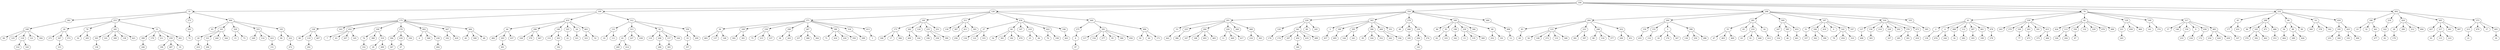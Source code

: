 digraph {
	358 [label=358]
	31 [label=31]
	109 [label=109]
	126 [label=126]
	354 [label=354]
	298 [label=298]
	70 [label=70]
	232 [label=232]
	492 [label=492]
	382 [label=382]
	253 [label=253]
	273 [label=273]
	444 [label=444]
	175 [label=175]
	433 [label=433]
	312 [label=312]
	371 [label=371]
	160 [label=160]
	311 [label=311]
	434 [label=434]
	440 [label=440]
	201 [label=201]
	226 [label=226]
	343 [label=343]
	279 [label=279]
	349 [label=349]
	480 [label=480]
	264 [label=264]
	266 [label=266]
	281 [label=281]
	309 [label=309]
	187 [label=187]
	316 [label=316]
	335 [label=335]
	41 [label=41]
	339 [label=339]
	42 [label=42]
	129 [label=129]
	149 [label=149]
	317 [label=317]
	45 [label=45]
	288 [label=288]
	66 [label=66]
	14 [label=14]
	459 [label=459]
	186 [label=186]
	218 [label=218]
	420 [label=420]
	445 [label=445]
	373 [label=373]
	168 [label=168]
	26 [label=26]
	79 [label=79]
	345 [label=345]
	33 [label=33]
	283 [label=283]
	85 [label=85]
	161 [label=161]
	329 [label=329]
	355 [label=355]
	105 [label=105]
	128 [label=128]
	163 [label=163]
	452 [label=452]
	100 [label=100]
	276 [label=276]
	402 [label=402]
	447 [label=447]
	466 [label=466]
	44 [label=44]
	296 [label=296]
	140 [label=140]
	325 [label=325]
	24 [label=24]
	463 [label=463]
	131 [label=131]
	313 [label=313]
	92 [label=92]
	359 [label=359]
	36 [label=36]
	169 [label=169]
	236 [label=236]
	290 [label=290]
	267 [label=267]
	180 [label=180]
	318 [label=318]
	413 [label=413]
	173 [label=173]
	262 [label=262]
	124 [label=124]
	235 [label=235]
	251 [label=251]
	130 [label=130]
	387 [label=387]
	411 [label=411]
	393 [label=393]
	27 [label=27]
	64 [label=64]
	147 [label=147]
	219 [label=219]
	422 [label=422]
	106 [label=106]
	275 [label=275]
	291 [label=291]
	484 [label=484]
	53 [label=53]
	225 [label=225]
	284 [label=284]
	220 [label=220]
	260 [label=260]
	468 [label=468]
	120 [label=120]
	341 [label=341]
	89 [label=89]
	245 [label=245]
	5 [label=5]
	189 [label=189]
	295 [label=295]
	306 [label=306]
	400 [label=400]
	351 [label=351]
	49 [label=49]
	446 [label=446]
	239 [label=239]
	86 [label=86]
	93 [label=93]
	198 [label=198]
	230 [label=230]
	346 [label=346]
	68 [label=68]
	498 [label=498]
	83 [label=83]
	123 [label=123]
	231 [label=231]
	248 [label=248]
	432 [label=432]
	159 [label=159]
	155 [label=155]
	3 [label=3]
	398 [label=398]
	55 [label=55]
	65 [label=65]
	210 [label=210]
	16 [label=16]
	247 [label=247]
	385 [label=385]
	453 [label=453]
	51 [label=51]
	184 [label=184]
	419 [label=419]
	0 [label=0]
	142 [label=142]
	197 [label=197]
	127 [label=127]
	156 [label=156]
	214 [label=214]
	228 [label=228]
	202 [label=202]
	376 [label=376]
	473 [label=473]
	395 [label=395]
	2 [label=2]
	4 [label=4]
	488 [label=488]
	112 [label=112]
	287 [label=287]
	401 [label=401]
	478 [label=478]
	243 [label=243]
	270 [label=270]
	330 [label=330]
	203 [label=203]
	181 [label=181]
	415 [label=415]
	424 [label=424]
	113 [label=113]
	356 [label=356]
	132 [label=132]
	229 [label=229]
	476 [label=476]
	496 [label=496]
	221 [label=221]
	458 [label=458]
	460 [label=460]
	141 [label=141]
	374 [label=374]
	57 [label=57]
	146 [label=146]
	150 [label=150]
	9 [label=9]
	436 [label=436]
	485 [label=485]
	177 [label=177]
	431 [label=431]
	96 [label=96]
	165 [label=165]
	471 [label=471]
	486 [label=486]
	58 [label=58]
	88 [label=88]
	99 [label=99]
	360 [label=360]
	378 [label=378]
	162 [label=162]
	195 [label=195]
	425 [label=425]
	23 [label=23]
	32 [label=32]
	441 [label=441]
	322 [label=322]
	28 [label=28]
	280 [label=280]
	212 [label=212]
	494 [label=494]
	427 [label=427]
	217 [label=217]
	481 [label=481]
	497 [label=497]
	213 [label=213]
	479 [label=479]
	37 [label=37]
	405 [label=405]
	94 [label=94]
	125 [label=125]
	118 [label=118]
	121 [label=121]
	304 [label=304]
	271 [label=271]
	307 [label=307]
	372 [label=372]
	50 [label=50]
	205 [label=205]
	305 [label=305]
	101 [label=101]
	389 [label=389]
	138 [label=138]
	421 [label=421]
	399 [label=399]
	170 [label=170]
	211 [label=211]
	259 [label=259]
	261 [label=261]
	72 [label=72]
	20 [label=20]
	331 [label=331]
	240 [label=240]
	344 [label=344]
	15 [label=15]
	73 [label=73]
	249 [label=249]
	114 [label=114]
	423 [label=423]
	90 [label=90]
	222 [label=222]
	98 [label=98]
	119 [label=119]
	407 [label=407]
	7 [label=7]
	43 [label=43]
	207 [label=207]
	145 [label=145]
	74 [label=74]
	380 [label=380]
	319 [label=319]
	394 [label=394]
	430 [label=430]
	336 [label=336]
	6 [label=6]
	368 [label=368]
	238 [label=238]
	102 [label=102]
	429 [label=429]
	40 [label=40]
	308 [label=308]
	48 [label=48]
	482 [label=482]
	293 [label=293]
	437 [label=437]
	328 [label=328]
	379 [label=379]
	467 [label=467]
	153 [label=153]
	303 [label=303]
	22 [label=22]
	321 [label=321]
	323 [label=323]
	52 [label=52]
	10 [label=10]
	111 [label=111]
	61 [label=61]
	227 [label=227]
	438 [label=438]
	110 [label=110]
	208 [label=208]
	157 [label=157]
	164 [label=164]
	19 [label=19]
	209 [label=209]
	483 [label=483]
	137 [label=137]
	148 [label=148]
	302 [label=302]
	301 [label=301]
	75 [label=75]
	215 [label=215]
	237 [label=237]
	38 [label=38]
	263 [label=263]
	257 [label=257]
	388 [label=388]
	364 [label=364]
	71 [label=71]
	416 [label=416]
	224 [label=224]
	350 [label=350]
	299 [label=299]
	1 [label=1]
	166 [label=166]
	17 [label=17]
	384 [label=384]
	409 [label=409]
	104 [label=104]
	196 [label=196]
	258 [label=258]
	390 [label=390]
	256 [label=256]
	134 [label=134]
	122 [label=122]
	333 [label=333]
	54 [label=54]
	361 [label=361]
	182 [label=182]
	470 [label=470]
	25 [label=25]
	84 [label=84]
	76 [label=76]
	338 [label=338]
	443 [label=443]
	8 [label=8]
	117 [label=117]
	154 [label=154]
	277 [label=277]
	95 [label=95]
	366 [label=366]
	456 [label=456]
	59 [label=59]
	60 [label=60]
	171 [label=171]
	442 [label=442]
	386 [label=386]
	167 [label=167]
	188 [label=188]
	493 [label=493]
	465 [label=465]
	11 [label=11]
	449 [label=449]
	417 [label=417]
	216 [label=216]
	363 [label=363]
	178 [label=178]
	174 [label=174]
	297 [label=297]
	450 [label=450]
	435 [label=435]
	489 [label=489]
	457 [label=457]
	495 [label=495]
	144 [label=144]
	241 [label=241]
	39 [label=39]
	324 [label=324]
	352 [label=352]
	242 [label=242]
	194 [label=194]
	185 [label=185]
	294 [label=294]
	274 [label=274]
	62 [label=62]
	103 [label=103]
	342 [label=342]
	13 [label=13]
	135 [label=135]
	369 [label=369]
	252 [label=252]
	191 [label=191]
	12 [label=12]
	69 [label=69]
	56 [label=56]
	108 [label=108]
	272 [label=272]
	133 [label=133]
	348 [label=348]
	381 [label=381]
	397 [label=397]
	80 [label=80]
	116 [label=116]
	377 [label=377]
	200 [label=200]
	451 [label=451]
	455 [label=455]
	152 [label=152]
	18 [label=18]
	176 [label=176]
	347 [label=347]
	136 [label=136]
	250 [label=250]
	286 [label=286]
	47 [label=47]
	403 [label=403]
	469 [label=469]
	63 [label=63]
	91 [label=91]
	448 [label=448]
	412 [label=412]
	334 [label=334]
	46 [label=46]
	461 [label=461]
	337 [label=337]
	362 [label=362]
	396 [label=396]
	78 [label=78]
	454 [label=454]
	310 [label=310]
	408 [label=408]
	365 [label=365]
	327 [label=327]
	285 [label=285]
	391 [label=391]
	418 [label=418]
	139 [label=139]
	474 [label=474]
	244 [label=244]
	34 [label=34]
	282 [label=282]
	183 [label=183]
	199 [label=199]
	278 [label=278]
	77 [label=77]
	475 [label=475]
	375 [label=375]
	406 [label=406]
	326 [label=326]
	204 [label=204]
	87 [label=87]
	265 [label=265]
	233 [label=233]
	234 [label=234]
	172 [label=172]
	254 [label=254]
	428 [label=428]
	439 [label=439]
	107 [label=107]
	370 [label=370]
	392 [label=392]
	462 [label=462]
	353 [label=353]
	464 [label=464]
	289 [label=289]
	426 [label=426]
	255 [label=255]
	300 [label=300]
	193 [label=193]
	490 [label=490]
	477 [label=477]
	82 [label=82]
	179 [label=179]
	81 [label=81]
	115 [label=115]
	223 [label=223]
	21 [label=21]
	30 [label=30]
	314 [label=314]
	320 [label=320]
	315 [label=315]
	158 [label=158]
	246 [label=246]
	190 [label=190]
	487 [label=487]
	35 [label=35]
	410 [label=410]
	206 [label=206]
	151 [label=151]
	472 [label=472]
	292 [label=292]
	332 [label=332]
	29 [label=29]
	499 [label=499]
	367 [label=367]
	67 [label=67]
	404 [label=404]
	491 [label=491]
	192 [label=192]
	269 [label=269]
	414 [label=414]
	268 [label=268]
	383 [label=383]
	357 [label=357]
	97 [label=97]
	340 [label=340]
	143 [label=143]
	358 -> 31
	358 -> 109
	358 -> 126
	358 -> 354
	358 -> 298
	358 -> 70
	358 -> 232
	358 -> 492
	31 -> 382
	31 -> 253
	31 -> 273
	31 -> 444
	109 -> 175
	109 -> 433
	109 -> 312
	126 -> 371
	126 -> 160
	126 -> 311
	126 -> 434
	126 -> 440
	354 -> 201
	354 -> 226
	354 -> 343
	354 -> 279
	354 -> 349
	354 -> 480
	298 -> 264
	298 -> 266
	298 -> 281
	298 -> 309
	298 -> 187
	298 -> 316
	298 -> 335
	70 -> 41
	70 -> 339
	70 -> 42
	70 -> 129
	70 -> 149
	70 -> 317
	232 -> 45
	232 -> 288
	232 -> 66
	232 -> 14
	232 -> 459
	492 -> 186
	492 -> 218
	492 -> 420
	492 -> 445
	492 -> 373
	382 -> 168
	253 -> 26
	253 -> 79
	253 -> 345
	253 -> 33
	273 -> 283
	444 -> 85
	444 -> 161
	444 -> 329
	444 -> 355
	444 -> 105
	175 -> 128
	175 -> 163
	175 -> 452
	175 -> 100
	175 -> 276
	175 -> 402
	175 -> 447
	175 -> 466
	433 -> 44
	433 -> 296
	433 -> 140
	433 -> 325
	433 -> 24
	433 -> 463
	312 -> 131
	312 -> 313
	312 -> 92
	312 -> 359
	371 -> 36
	371 -> 169
	371 -> 236
	371 -> 290
	371 -> 267
	371 -> 180
	371 -> 318
	371 -> 413
	160 -> 173
	160 -> 262
	160 -> 124
	160 -> 235
	160 -> 251
	311 -> 130
	311 -> 387
	311 -> 411
	311 -> 393
	434 -> 27
	434 -> 64
	434 -> 147
	434 -> 219
	434 -> 422
	434 -> 106
	440 -> 275
	440 -> 291
	440 -> 484
	201 -> 53
	201 -> 225
	201 -> 284
	201 -> 220
	201 -> 260
	201 -> 468
	226 -> 120
	226 -> 341
	226 -> 89
	226 -> 245
	343 -> 5
	343 -> 189
	343 -> 295
	343 -> 306
	343 -> 400
	343 -> 351
	279 -> 49
	279 -> 446
	279 -> 239
	349 -> 86
	349 -> 93
	349 -> 198
	349 -> 230
	349 -> 346
	349 -> 68
	480 -> 498
	264 -> 83
	264 -> 123
	264 -> 231
	264 -> 248
	264 -> 432
	266 -> 159
	266 -> 155
	266 -> 3
	266 -> 398
	281 -> 55
	281 -> 65
	281 -> 210
	281 -> 16
	309 -> 247
	309 -> 385
	309 -> 453
	187 -> 51
	187 -> 184
	187 -> 419
	187 -> 0
	187 -> 142
	187 -> 197
	316 -> 127
	316 -> 156
	316 -> 214
	316 -> 228
	316 -> 202
	316 -> 376
	316 -> 473
	335 -> 395
	41 -> 2
	41 -> 4
	41 -> 488
	41 -> 112
	41 -> 287
	41 -> 401
	41 -> 478
	339 -> 243
	339 -> 270
	339 -> 330
	339 -> 203
	339 -> 181
	339 -> 415
	42 -> 424
	42 -> 113
	42 -> 356
	42 -> 132
	42 -> 229
	42 -> 476
	42 -> 496
	129 -> 221
	129 -> 458
	129 -> 460
	149 -> 141
	149 -> 374
	317 -> 57
	317 -> 146
	317 -> 150
	317 -> 9
	317 -> 436
	317 -> 485
	45 -> 177
	45 -> 431
	288 -> 96
	288 -> 165
	288 -> 471
	288 -> 486
	66 -> 58
	66 -> 88
	66 -> 99
	14 -> 360
	14 -> 378
	14 -> 162
	459 -> 195
	459 -> 425
	186 -> 23
	186 -> 32
	186 -> 441
	218 -> 322
	420 -> 28
	420 -> 280
	420 -> 212
	420 -> 494
	445 -> 427
	445 -> 217
	445 -> 481
	445 -> 497
	373 -> 213
	373 -> 479
	373 -> 37
	373 -> 405
	168 -> 94
	168 -> 125
	168 -> 118
	168 -> 121
	168 -> 304
	26 -> 271
	26 -> 307
	26 -> 372
	79 -> 50
	79 -> 205
	345 -> 305
	345 -> 101
	345 -> 389
	345 -> 138
	345 -> 421
	33 -> 399
	33 -> 170
	33 -> 211
	33 -> 259
	33 -> 261
	283 -> 72
	161 -> 20
	161 -> 331
	161 -> 240
	161 -> 344
	329 -> 15
	329 -> 73
	355 -> 249
	355 -> 114
	355 -> 423
	105 -> 90
	105 -> 222
	128 -> 98
	128 -> 119
	128 -> 407
	452 -> 7
	452 -> 43
	452 -> 207
	452 -> 145
	100 -> 74
	100 -> 380
	100 -> 319
	276 -> 394
	276 -> 430
	276 -> 336
	402 -> 6
	402 -> 368
	402 -> 238
	447 -> 102
	447 -> 429
	466 -> 40
	466 -> 308
	466 -> 48
	44 -> 482
	44 -> 293
	44 -> 437
	296 -> 328
	296 -> 379
	296 -> 467
	140 -> 153
	140 -> 303
	325 -> 22
	24 -> 321
	463 -> 323
	463 -> 52
	131 -> 10
	131 -> 111
	313 -> 61
	313 -> 227
	313 -> 438
	92 -> 110
	92 -> 208
	92 -> 157
	92 -> 164
	359 -> 19
	359 -> 209
	36 -> 483
	36 -> 137
	36 -> 148
	169 -> 302
	169 -> 301
	236 -> 75
	236 -> 215
	236 -> 237
	290 -> 38
	290 -> 263
	267 -> 257
	267 -> 388
	267 -> 364
	180 -> 71
	180 -> 416
	180 -> 224
	180 -> 350
	318 -> 299
	413 -> 1
	173 -> 166
	173 -> 17
	173 -> 384
	262 -> 409
	262 -> 104
	235 -> 196
	235 -> 258
	235 -> 390
	411 -> 256
	27 -> 134
	27 -> 122
	27 -> 333
	64 -> 54
	64 -> 361
	64 -> 182
	64 -> 470
	219 -> 25
	219 -> 84
	422 -> 76
	422 -> 338
	106 -> 443
	275 -> 8
	291 -> 117
	291 -> 154
	291 -> 277
	291 -> 95
	291 -> 366
	291 -> 456
	484 -> 59
	484 -> 60
	484 -> 171
	53 -> 442
	225 -> 386
	284 -> 167
	284 -> 188
	284 -> 493
	284 -> 465
	220 -> 11
	220 -> 449
	220 -> 417
	468 -> 216
	468 -> 363
	120 -> 178
	341 -> 174
	341 -> 297
	341 -> 450
	341 -> 435
	341 -> 489
	5 -> 457
	189 -> 495
	295 -> 144
	295 -> 241
	306 -> 39
	306 -> 324
	306 -> 352
	400 -> 242
	400 -> 194
	446 -> 185
	239 -> 294
	239 -> 274
	93 -> 62
	93 -> 103
	198 -> 342
	230 -> 13
	230 -> 135
	230 -> 369
	68 -> 252
	68 -> 191
	498 -> 12
	83 -> 69
	123 -> 56
	123 -> 108
	123 -> 272
	123 -> 133
	123 -> 348
	231 -> 381
	231 -> 397
	248 -> 80
	248 -> 116
	248 -> 377
	432 -> 200
	432 -> 451
	159 -> 455
	155 -> 152
	3 -> 18
	3 -> 176
	3 -> 347
	398 -> 136
	398 -> 250
	398 -> 286
	55 -> 47
	55 -> 403
	55 -> 469
	210 -> 63
	210 -> 91
	210 -> 448
	16 -> 412
	247 -> 334
	385 -> 46
	453 -> 461
	51 -> 337
	184 -> 362
	184 -> 396
	142 -> 78
	142 -> 454
	142 -> 310
	127 -> 408
	156 -> 365
	228 -> 327
	376 -> 285
	376 -> 391
	473 -> 418
	2 -> 139
	4 -> 474
	4 -> 244
	488 -> 34
	112 -> 282
	287 -> 183
	401 -> 199
	478 -> 278
	330 -> 77
	203 -> 475
	415 -> 375
	415 -> 406
	113 -> 326
	113 -> 204
	356 -> 87
	221 -> 265
	150 -> 233
	9 -> 234
	436 -> 172
	485 -> 254
	485 -> 428
	485 -> 439
	177 -> 107
	165 -> 370
	165 -> 392
	165 -> 462
	486 -> 353
	58 -> 464
	88 -> 289
	88 -> 426
	195 -> 255
	195 -> 300
	425 -> 193
	425 -> 490
	441 -> 477
	322 -> 82
	28 -> 179
	217 -> 81
	217 -> 115
	217 -> 223
	213 -> 21
	405 -> 30
	118 -> 314
	118 -> 320
	307 -> 315
	305 -> 158
	399 -> 246
	259 -> 190
	259 -> 487
	259 -> 35
	20 -> 410
	331 -> 206
	423 -> 151
	222 -> 472
	119 -> 292
	74 -> 332
	319 -> 29
	319 -> 499
	394 -> 367
	430 -> 67
	238 -> 404
	293 -> 491
	303 -> 192
	61 -> 269
	61 -> 414
	208 -> 268
	157 -> 383
	19 -> 357
	8 -> 97
	450 -> 340
	294 -> 143
}